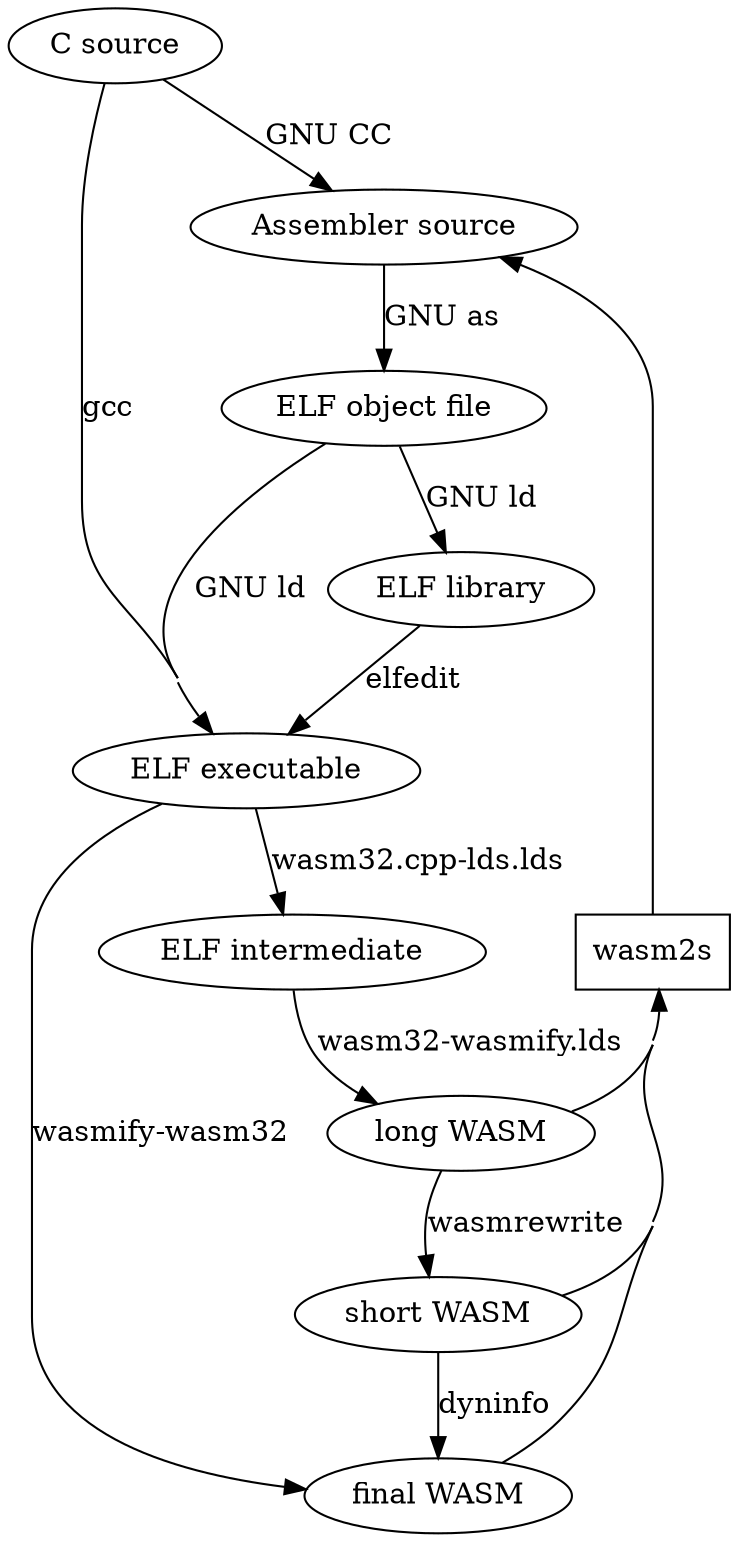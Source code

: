digraph G {
  concentrate=true;
  "C source" -> "ELF executable" [label="gcc", href="https://github.com/pipcet/asmjs/blob/everything/wasm32.org#gcc-invocation"];
  "ELF executable" -> "final WASM" [label="wasmify-wasm32", href="https://github.com/pipcet/asmjs/blob/everything/wasm32.org#binwasmify-wasm32-invocation"];

  "C source" -> "Assembler source" [label="GNU CC", href="https://github.com/pipcet/asmjs/blob/everything/wasm32.org#gcc-translates-cc-code-to-assembler-code"];
  "Assembler source" -> "ELF object file" [label="GNU as", href="https://github.com/pipcet/asmjs/blob/everything/wasm32.org#gnu-as-translates-assembler-code-into-an-elf-object-file"];
  "ELF object file" -> "ELF library" [label="GNU ld", href=""];
  "ELF object file" -> "ELF executable" [label="GNU ld", href="https://github.com/pipcet/asmjs/blob/everything/wasm32.org#gnu-ld-links-the-elf-object-files-into-an-elf-executable"];
  "ELF library" -> "ELF executable" [label="elfedit"];
  "ELF executable" -> "ELF intermediate" [label="wasm32.cpp-lds.lds", href="https://github.com/pipcet/asmjs/blob/everything/wasm32.org#gnu-ld-creates-a-temporary-elf-object-with-webassembly-code-from-the-elf-executable"];
  "ELF intermediate" -> "long WASM" [label="wasm32-wasmify.lds", href="https://github.com/pipcet/asmjs/blob/everything/wasm32.org#gnu-ld-turns-this-temporary-elf-object-file-into-a-valid-webassembly-module"];
  "long WASM" -> "short WASM" [label="wasmrewrite", href="https://github.com/pipcet/asmjs/blob/everything/wasm32.org#binwasmrewrite-rewrites-leb-128-integers-to-have-minimal-length"];
  "short WASM" -> "final WASM" [label="dyninfo"];

  "wasm2s" [shape=box, href="https://github.com/pipcet/"];
  "Assembler source" -> "wasm2s" [dir=back];
  "wasm2s" -> "long WASM" [dir=back];
  "wasm2s" -> "short WASM" [dir=back];
  "wasm2s" -> "final WASM" [dir=back];
}